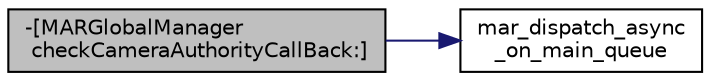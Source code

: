 digraph "-[MARGlobalManager checkCameraAuthorityCallBack:]"
{
  edge [fontname="Helvetica",fontsize="10",labelfontname="Helvetica",labelfontsize="10"];
  node [fontname="Helvetica",fontsize="10",shape=record];
  rankdir="LR";
  Node2 [label="-[MARGlobalManager\l checkCameraAuthorityCallBack:]",height=0.2,width=0.4,color="black", fillcolor="grey75", style="filled", fontcolor="black"];
  Node2 -> Node3 [color="midnightblue",fontsize="10",style="solid",fontname="Helvetica"];
  Node3 [label="mar_dispatch_async\l_on_main_queue",height=0.2,width=0.4,color="black", fillcolor="white", style="filled",URL="$_m_a_r_e_x_macro_8h.html#a27b386ebf27fc7c3c9d3151d4038a361"];
}
